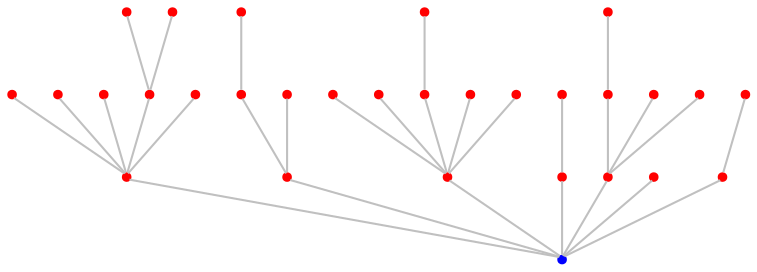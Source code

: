 graph {
	"1(0)" [color=blue shape=point]
	"10(1.0018244722435605)" [color=red shape=point]
	"10(1.0018244722435605)" -- "1(0)" [color=gray]
	"19(1.0029231773842728)" [color=red shape=point]
	"19(1.0029231773842728)" -- "1(0)" [color=gray]
	"29(1.0055339529348408)" [color=red shape=point]
	"29(1.0055339529348408)" -- "1(0)" [color=gray]
	"14(1.0058756616053446)" [color=red shape=point]
	"14(1.0058756616053446)" -- "1(0)" [color=gray]
	"15(1.0059040506394776)" [color=red shape=point]
	"15(1.0059040506394776)" -- "1(0)" [color=gray]
	"5(1.0069128183215017)" [color=red shape=point]
	"5(1.0069128183215017)" -- "1(0)" [color=gray]
	"25(1.0071991138190513)" [color=red shape=point]
	"25(1.0071991138190513)" -- "1(0)" [color=gray]
	"22(2.002006174360397)" [color=red shape=point]
	"22(2.002006174360397)" -- "10(1.0018244722435605)" [color=gray]
	"17(2.0027903385166184)" [color=red shape=point]
	"17(2.0027903385166184)" -- "10(1.0018244722435605)" [color=gray]
	"8(2.0031516567356698)" [color=red shape=point]
	"8(2.0031516567356698)" -- "10(1.0018244722435605)" [color=gray]
	"13(2.0033211573228855)" [color=red shape=point]
	"13(2.0033211573228855)" -- "10(1.0018244722435605)" [color=gray]
	"6(2.0049262274020383)" [color=red shape=point]
	"6(2.0049262274020383)" -- "19(1.0029231773842728)" [color=gray]
	"23(2.0058184318192085)" [color=red shape=point]
	"23(2.0058184318192085)" -- "29(1.0055339529348408)" [color=gray]
	"0(2.0061128980938703)" [color=red shape=point]
	"0(2.0061128980938703)" -- "15(1.0059040506394776)" [color=gray]
	"3(2.0062393500601523)" [color=red shape=point]
	"3(2.0062393500601523)" -- "14(1.0058756616053446)" [color=gray]
	"9(2.0064218411556585)" [color=red shape=point]
	"9(2.0064218411556585)" -- "10(1.0018244722435605)" [color=gray]
	"2(2.008934498785031)" [color=red shape=point]
	"2(2.008934498785031)" -- "29(1.0055339529348408)" [color=gray]
	"16(2.0096385139554025)" [color=red shape=point]
	"16(2.0096385139554025)" -- "29(1.0055339529348408)" [color=gray]
	"20(2.010671158141747)" [color=red shape=point]
	"20(2.010671158141747)" -- "19(1.0029231773842728)" [color=gray]
	"26(2.012878451191166)" [color=red shape=point]
	"26(2.012878451191166)" -- "29(1.0055339529348408)" [color=gray]
	"18(2.0137437307329504)" [color=red shape=point]
	"18(2.0137437307329504)" -- "25(1.0071991138190513)" [color=gray]
	"24(2.0140212578894996)" [color=red shape=point]
	"24(2.0140212578894996)" -- "29(1.0055339529348408)" [color=gray]
	"4(2.01430192640938)" [color=red shape=point]
	"4(2.01430192640938)" -- "15(1.0059040506394776)" [color=gray]
	"12(2.014939846413962)" [color=red shape=point]
	"12(2.014939846413962)" -- "15(1.0059040506394776)" [color=gray]
	"21(3.0049216808570685)" [color=red shape=point]
	"21(3.0049216808570685)" -- "13(2.0033211573228855)" [color=gray]
	"28(3.006960025910721)" [color=red shape=point]
	"28(3.006960025910721)" -- "13(2.0033211573228855)" [color=gray]
	"7(3.008382048419908)" [color=red shape=point]
	"7(3.008382048419908)" -- "6(2.0049262274020383)" [color=gray]
	"27(3.009369339041654)" [color=red shape=point]
	"27(3.009369339041654)" -- "0(2.0061128980938703)" [color=gray]
	"11(3.019306523218564)" [color=red shape=point]
	"11(3.019306523218564)" -- "16(2.0096385139554025)" [color=gray]
}
